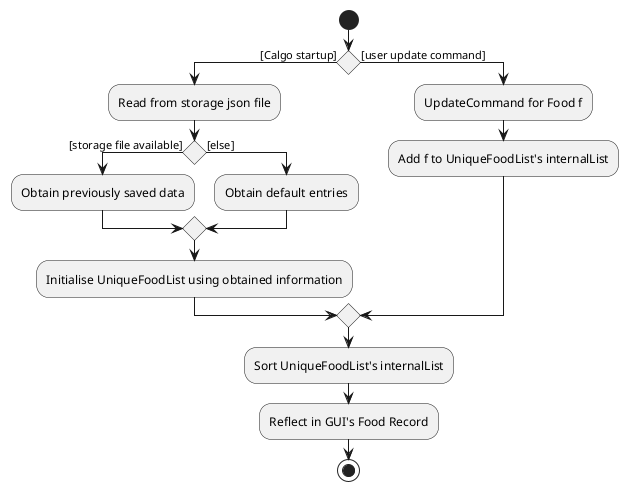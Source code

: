 @startuml

start
if() then ([Calgo startup])
:Read from storage json file;

if () then ([storage file available])
:Obtain previously saved data;
else ([else])
:Obtain default entries;
endif
:Initialise UniqueFoodList using obtained information;

else([user update command])
:UpdateCommand for Food f;
:Add f to UniqueFoodList's internalList;

endif
:Sort UniqueFoodList's internalList;
:Reflect in GUI's Food Record;
stop

@enduml
